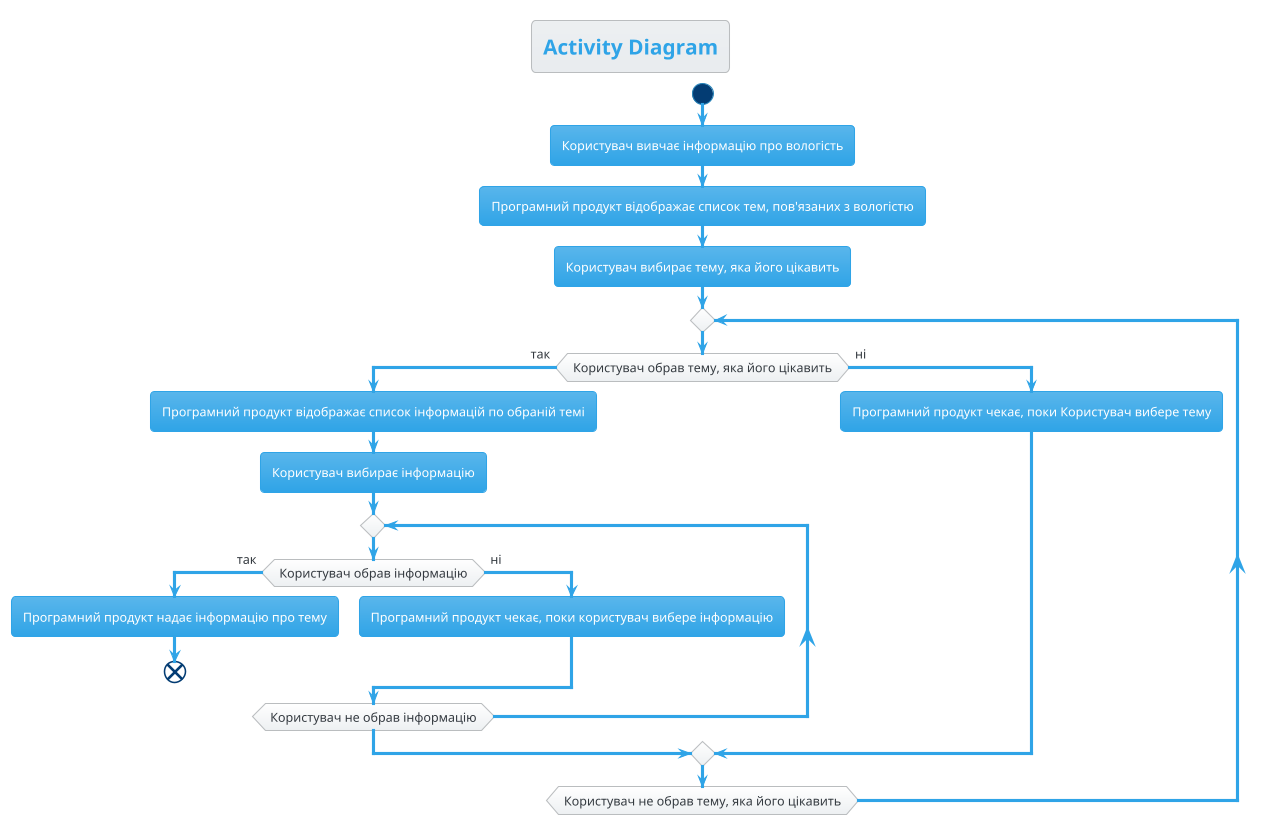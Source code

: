 @startuml
!theme cerulean

title Activity Diagram

start
:Користувач вивчає інформацію про вологість;
:Програмний продукт відображає список тем, пов'язаних з вологістю;
:Користувач вибирає тему, яка його цікавить;
repeat
  if (Користувач обрав тему, яка його цікавить) then (так)
    :Програмний продукт відображає список інформацій по обраній темі;
    :Користувач вибирає інформацію;
    repeat
      if (Користувач обрав інформацію) then (так)
        :Програмний продукт надає інформацію про тему;
      end
      else (ні)
        :Програмний продукт чекає, поки користувач вибере інформацію;
      endif
    repeat while (Користувач не обрав інформацію)
  else (ні)
  :Програмний продукт чекає, поки Користувач вибере тему;
  endif
repeat while (Користувач не обрав тему, яка його цікавить)
@enduml
